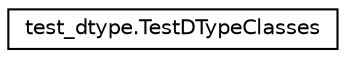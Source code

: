 digraph "Graphical Class Hierarchy"
{
 // LATEX_PDF_SIZE
  edge [fontname="Helvetica",fontsize="10",labelfontname="Helvetica",labelfontsize="10"];
  node [fontname="Helvetica",fontsize="10",shape=record];
  rankdir="LR";
  Node0 [label="test_dtype.TestDTypeClasses",height=0.2,width=0.4,color="black", fillcolor="white", style="filled",URL="$classtest__dtype_1_1TestDTypeClasses.html",tooltip=" "];
}
